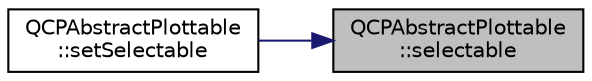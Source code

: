 digraph "QCPAbstractPlottable::selectable"
{
 // LATEX_PDF_SIZE
  edge [fontname="Helvetica",fontsize="10",labelfontname="Helvetica",labelfontsize="10"];
  node [fontname="Helvetica",fontsize="10",shape=record];
  rankdir="RL";
  Node1 [label="QCPAbstractPlottable\l::selectable",height=0.2,width=0.4,color="black", fillcolor="grey75", style="filled", fontcolor="black",tooltip=" "];
  Node1 -> Node2 [dir="back",color="midnightblue",fontsize="10",style="solid",fontname="Helvetica"];
  Node2 [label="QCPAbstractPlottable\l::setSelectable",height=0.2,width=0.4,color="black", fillcolor="white", style="filled",URL="$classQCPAbstractPlottable.html#ac238d6e910f976f1f30d41c2bca44ac3",tooltip=" "];
}
